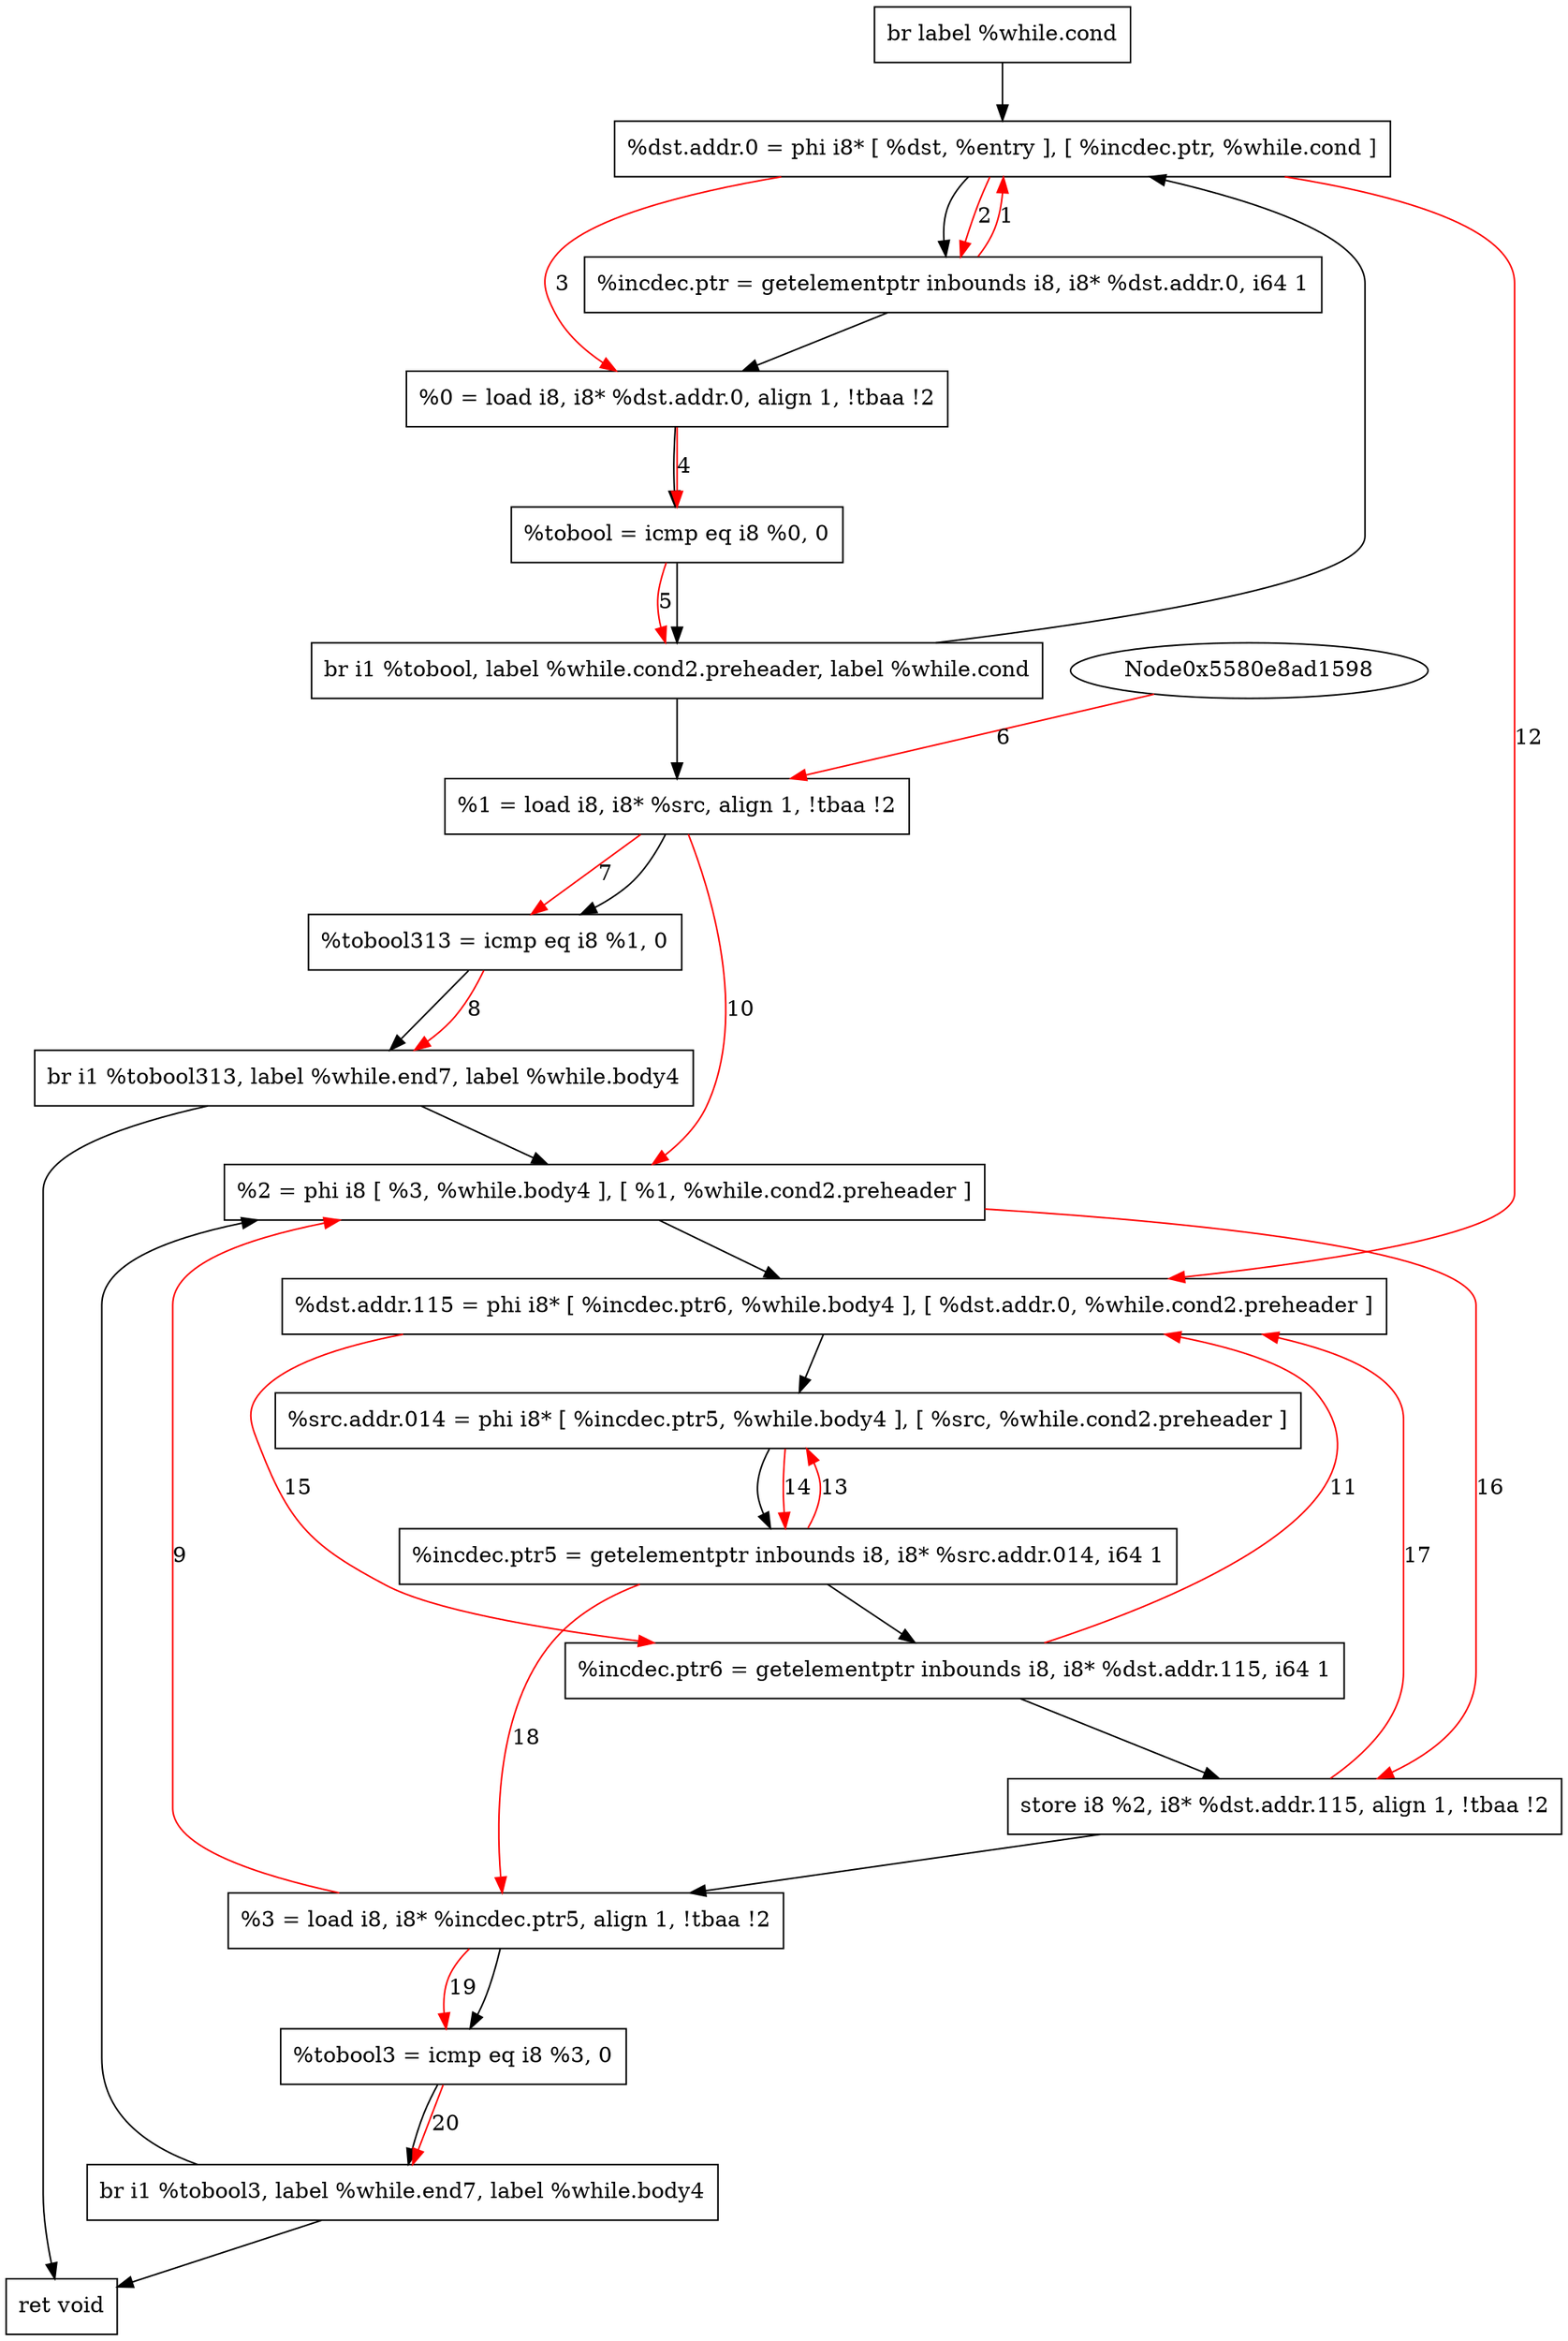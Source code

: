 digraph "CDFG for'func' function" {
	Node0x5580e8ad1838[shape=record, label="  br label %while.cond"]
	Node0x5580e8ad18e8[shape=record, label="  %dst.addr.0 = phi i8* [ %dst, %entry ], [ %incdec.ptr, %while.cond ]"]
	Node0x5580e8ad2020[shape=record, label="  %incdec.ptr = getelementptr inbounds i8, i8* %dst.addr.0, i64 1"]
	Node0x5580e8ad1758[shape=record, label="  %0 = load i8, i8* %dst.addr.0, align 1, !tbaa !2"]
	Node0x5580e8ad2f50[shape=record, label="  %tobool = icmp eq i8 %0, 0"]
	Node0x5580e8a5bdb8[shape=record, label="  br i1 %tobool, label %while.cond2.preheader, label %while.cond"]
	Node0x5580e8ad3078[shape=record, label="  %1 = load i8, i8* %src, align 1, !tbaa !2"]
	Node0x5580e8ad3750[shape=record, label="  %tobool313 = icmp eq i8 %1, 0"]
	Node0x5580e8a67228[shape=record, label="  br i1 %tobool313, label %while.end7, label %while.body4"]
	Node0x5580e8ad39f8[shape=record, label="  %2 = phi i8 [ %3, %while.body4 ], [ %1, %while.cond2.preheader ]"]
	Node0x5580e8ad3b28[shape=record, label="  %dst.addr.115 = phi i8* [ %incdec.ptr6, %while.body4 ], [ %dst.addr.0, %while.cond2.preheader ]"]
	Node0x5580e8ad3cb8[shape=record, label="  %src.addr.014 = phi i8* [ %incdec.ptr5, %while.body4 ], [ %src, %while.cond2.preheader ]"]
	Node0x5580e8ad3f20[shape=record, label="  %incdec.ptr5 = getelementptr inbounds i8, i8* %src.addr.014, i64 1"]
	Node0x5580e8ad3fa0[shape=record, label="  %incdec.ptr6 = getelementptr inbounds i8, i8* %dst.addr.115, i64 1"]
	Node0x5580e8ad4020[shape=record, label="  store i8 %2, i8* %dst.addr.115, align 1, !tbaa !2"]
	Node0x5580e8ad3908[shape=record, label="  %3 = load i8, i8* %incdec.ptr5, align 1, !tbaa !2"]
	Node0x5580e8ad40a0[shape=record, label="  %tobool3 = icmp eq i8 %3, 0"]
	Node0x5580e8a67348[shape=record, label="  br i1 %tobool3, label %while.end7, label %while.body4"]
	Node0x5580e8ad3950[shape=record, label="  ret void"]
	Node0x5580e8ad1838 -> Node0x5580e8ad18e8
	Node0x5580e8ad18e8 -> Node0x5580e8ad2020
	Node0x5580e8ad2020 -> Node0x5580e8ad1758
	Node0x5580e8ad1758 -> Node0x5580e8ad2f50
	Node0x5580e8ad2f50 -> Node0x5580e8a5bdb8
	Node0x5580e8a5bdb8 -> Node0x5580e8ad3078
	Node0x5580e8a5bdb8 -> Node0x5580e8ad18e8
	Node0x5580e8ad3078 -> Node0x5580e8ad3750
	Node0x5580e8ad3750 -> Node0x5580e8a67228
	Node0x5580e8a67228 -> Node0x5580e8ad3950
	Node0x5580e8a67228 -> Node0x5580e8ad39f8
	Node0x5580e8ad39f8 -> Node0x5580e8ad3b28
	Node0x5580e8ad3b28 -> Node0x5580e8ad3cb8
	Node0x5580e8ad3cb8 -> Node0x5580e8ad3f20
	Node0x5580e8ad3f20 -> Node0x5580e8ad3fa0
	Node0x5580e8ad3fa0 -> Node0x5580e8ad4020
	Node0x5580e8ad4020 -> Node0x5580e8ad3908
	Node0x5580e8ad3908 -> Node0x5580e8ad40a0
	Node0x5580e8ad40a0 -> Node0x5580e8a67348
	Node0x5580e8a67348 -> Node0x5580e8ad3950
	Node0x5580e8a67348 -> Node0x5580e8ad39f8
edge [color=red]
	Node0x5580e8ad2020 -> Node0x5580e8ad18e8[label="1"]
	Node0x5580e8ad18e8 -> Node0x5580e8ad2020[label="2"]
	Node0x5580e8ad18e8 -> Node0x5580e8ad1758[label="3"]
	Node0x5580e8ad1758 -> Node0x5580e8ad2f50[label="4"]
	Node0x5580e8ad2f50 -> Node0x5580e8a5bdb8[label="5"]
	Node0x5580e8ad1598 -> Node0x5580e8ad3078[label="6"]
	Node0x5580e8ad3078 -> Node0x5580e8ad3750[label="7"]
	Node0x5580e8ad3750 -> Node0x5580e8a67228[label="8"]
	Node0x5580e8ad3908 -> Node0x5580e8ad39f8[label="9"]
	Node0x5580e8ad3078 -> Node0x5580e8ad39f8[label="10"]
	Node0x5580e8ad3fa0 -> Node0x5580e8ad3b28[label="11"]
	Node0x5580e8ad18e8 -> Node0x5580e8ad3b28[label="12"]
	Node0x5580e8ad3f20 -> Node0x5580e8ad3cb8[label="13"]
	Node0x5580e8ad3cb8 -> Node0x5580e8ad3f20[label="14"]
	Node0x5580e8ad3b28 -> Node0x5580e8ad3fa0[label="15"]
	Node0x5580e8ad39f8 -> Node0x5580e8ad4020[label="16"]
	Node0x5580e8ad4020 -> Node0x5580e8ad3b28[label="17"]
	Node0x5580e8ad3f20 -> Node0x5580e8ad3908[label="18"]
	Node0x5580e8ad3908 -> Node0x5580e8ad40a0[label="19"]
	Node0x5580e8ad40a0 -> Node0x5580e8a67348[label="20"]
}

